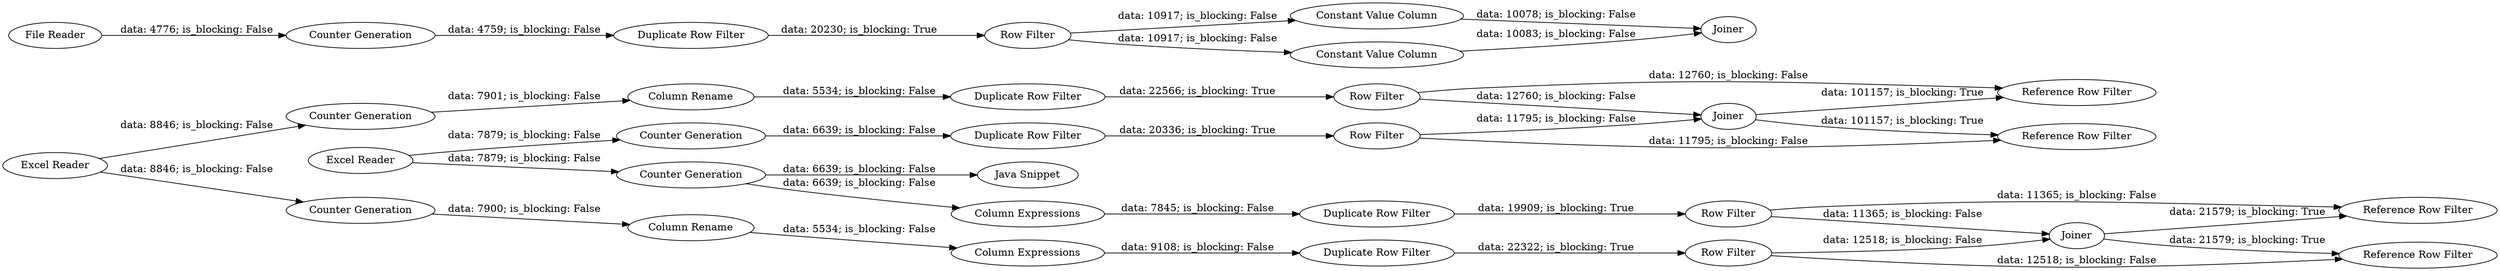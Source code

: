 digraph {
	"9220813856201104455_15" [label="Counter Generation"]
	"9220813856201104455_28" [label=Joiner]
	"9220813856201104455_31" [label="Column Expressions"]
	"9220813856201104455_21" [label="Duplicate Row Filter"]
	"9220813856201104455_4" [label="Constant Value Column"]
	"9220813856201104455_22" [label="Counter Generation"]
	"9220813856201104455_23" [label="Row Filter"]
	"9220813856201104455_33" [label="Java Snippet"]
	"9220813856201104455_7" [label="Counter Generation"]
	"9220813856201104455_16" [label="Row Filter"]
	"9220813856201104455_29" [label="Reference Row Filter"]
	"9220813856201104455_2" [label="File Reader"]
	"9220813856201104455_30" [label="Reference Row Filter"]
	"9220813856201104455_14" [label="Duplicate Row Filter"]
	"9220813856201104455_27" [label="Column Rename"]
	"9220813856201104455_9" [label="Excel Reader"]
	"9220813856201104455_6" [label="Duplicate Row Filter"]
	"9220813856201104455_24" [label="Duplicate Row Filter"]
	"9220813856201104455_13" [label="Row Filter"]
	"9220813856201104455_20" [label="Reference Row Filter"]
	"9220813856201104455_32" [label="Column Expressions"]
	"9220813856201104455_25" [label="Counter Generation"]
	"9220813856201104455_18" [label=Joiner]
	"9220813856201104455_10" [label="Excel Reader"]
	"9220813856201104455_17" [label="Column Rename"]
	"9220813856201104455_8" [label="Row Filter"]
	"9220813856201104455_19" [label="Reference Row Filter"]
	"9220813856201104455_3" [label=Joiner]
	"9220813856201104455_26" [label="Row Filter"]
	"9220813856201104455_11" [label="Duplicate Row Filter"]
	"9220813856201104455_5" [label="Constant Value Column"]
	"9220813856201104455_12" [label="Counter Generation"]
	"9220813856201104455_14" -> "9220813856201104455_16" [label="data: 22566; is_blocking: True"]
	"9220813856201104455_23" -> "9220813856201104455_29" [label="data: 11365; is_blocking: False"]
	"9220813856201104455_5" -> "9220813856201104455_3" [label="data: 10083; is_blocking: False"]
	"9220813856201104455_21" -> "9220813856201104455_23" [label="data: 19909; is_blocking: True"]
	"9220813856201104455_31" -> "9220813856201104455_21" [label="data: 7845; is_blocking: False"]
	"9220813856201104455_26" -> "9220813856201104455_28" [label="data: 12518; is_blocking: False"]
	"9220813856201104455_32" -> "9220813856201104455_24" [label="data: 9108; is_blocking: False"]
	"9220813856201104455_16" -> "9220813856201104455_18" [label="data: 12760; is_blocking: False"]
	"9220813856201104455_16" -> "9220813856201104455_20" [label="data: 12760; is_blocking: False"]
	"9220813856201104455_18" -> "9220813856201104455_19" [label="data: 101157; is_blocking: True"]
	"9220813856201104455_12" -> "9220813856201104455_11" [label="data: 6639; is_blocking: False"]
	"9220813856201104455_17" -> "9220813856201104455_14" [label="data: 5534; is_blocking: False"]
	"9220813856201104455_22" -> "9220813856201104455_33" [label="data: 6639; is_blocking: False"]
	"9220813856201104455_11" -> "9220813856201104455_13" [label="data: 20336; is_blocking: True"]
	"9220813856201104455_13" -> "9220813856201104455_19" [label="data: 11795; is_blocking: False"]
	"9220813856201104455_22" -> "9220813856201104455_31" [label="data: 6639; is_blocking: False"]
	"9220813856201104455_28" -> "9220813856201104455_29" [label="data: 21579; is_blocking: True"]
	"9220813856201104455_23" -> "9220813856201104455_28" [label="data: 11365; is_blocking: False"]
	"9220813856201104455_9" -> "9220813856201104455_22" [label="data: 7879; is_blocking: False"]
	"9220813856201104455_18" -> "9220813856201104455_20" [label="data: 101157; is_blocking: True"]
	"9220813856201104455_7" -> "9220813856201104455_6" [label="data: 4759; is_blocking: False"]
	"9220813856201104455_6" -> "9220813856201104455_8" [label="data: 20230; is_blocking: True"]
	"9220813856201104455_13" -> "9220813856201104455_18" [label="data: 11795; is_blocking: False"]
	"9220813856201104455_2" -> "9220813856201104455_7" [label="data: 4776; is_blocking: False"]
	"9220813856201104455_25" -> "9220813856201104455_27" [label="data: 7900; is_blocking: False"]
	"9220813856201104455_8" -> "9220813856201104455_4" [label="data: 10917; is_blocking: False"]
	"9220813856201104455_10" -> "9220813856201104455_25" [label="data: 8846; is_blocking: False"]
	"9220813856201104455_24" -> "9220813856201104455_26" [label="data: 22322; is_blocking: True"]
	"9220813856201104455_28" -> "9220813856201104455_30" [label="data: 21579; is_blocking: True"]
	"9220813856201104455_9" -> "9220813856201104455_12" [label="data: 7879; is_blocking: False"]
	"9220813856201104455_26" -> "9220813856201104455_30" [label="data: 12518; is_blocking: False"]
	"9220813856201104455_10" -> "9220813856201104455_15" [label="data: 8846; is_blocking: False"]
	"9220813856201104455_8" -> "9220813856201104455_5" [label="data: 10917; is_blocking: False"]
	"9220813856201104455_15" -> "9220813856201104455_17" [label="data: 7901; is_blocking: False"]
	"9220813856201104455_27" -> "9220813856201104455_32" [label="data: 5534; is_blocking: False"]
	"9220813856201104455_4" -> "9220813856201104455_3" [label="data: 10078; is_blocking: False"]
	rankdir=LR
}
